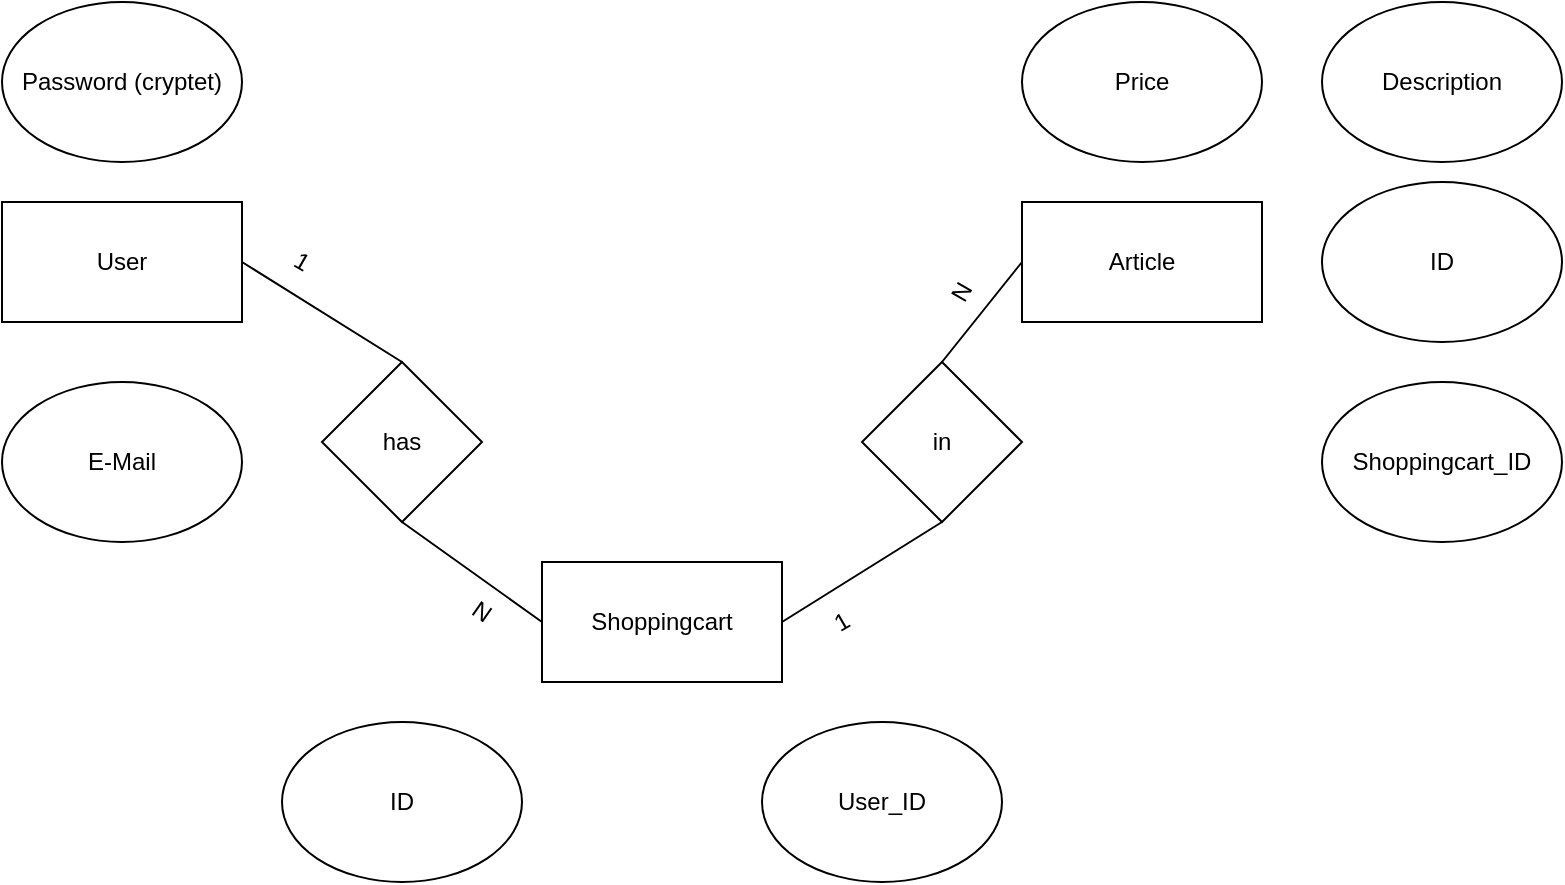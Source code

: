 <mxfile version="26.1.0">
  <diagram name="Seite-1" id="bT81ErxcVuugT8ep3Apz">
    <mxGraphModel dx="1008" dy="569" grid="1" gridSize="10" guides="1" tooltips="1" connect="1" arrows="1" fold="1" page="1" pageScale="1" pageWidth="827" pageHeight="1169" math="0" shadow="0">
      <root>
        <mxCell id="0" />
        <mxCell id="1" parent="0" />
        <mxCell id="f_nbX84_XYO-Rdn2Oq1s-1" value="User" style="rounded=0;whiteSpace=wrap;html=1;" vertex="1" parent="1">
          <mxGeometry x="120" y="140" width="120" height="60" as="geometry" />
        </mxCell>
        <mxCell id="f_nbX84_XYO-Rdn2Oq1s-2" value="Article" style="rounded=0;whiteSpace=wrap;html=1;" vertex="1" parent="1">
          <mxGeometry x="630" y="140" width="120" height="60" as="geometry" />
        </mxCell>
        <mxCell id="f_nbX84_XYO-Rdn2Oq1s-8" value="E-Mail" style="ellipse;whiteSpace=wrap;html=1;" vertex="1" parent="1">
          <mxGeometry x="120" y="230" width="120" height="80" as="geometry" />
        </mxCell>
        <mxCell id="f_nbX84_XYO-Rdn2Oq1s-9" value="Password (cryptet)" style="ellipse;whiteSpace=wrap;html=1;" vertex="1" parent="1">
          <mxGeometry x="120" y="40" width="120" height="80" as="geometry" />
        </mxCell>
        <mxCell id="f_nbX84_XYO-Rdn2Oq1s-12" value="Shoppingcart" style="rounded=0;whiteSpace=wrap;html=1;" vertex="1" parent="1">
          <mxGeometry x="390" y="320" width="120" height="60" as="geometry" />
        </mxCell>
        <mxCell id="f_nbX84_XYO-Rdn2Oq1s-13" value="has" style="rhombus;whiteSpace=wrap;html=1;" vertex="1" parent="1">
          <mxGeometry x="280" y="220" width="80" height="80" as="geometry" />
        </mxCell>
        <mxCell id="f_nbX84_XYO-Rdn2Oq1s-14" value="in" style="rhombus;whiteSpace=wrap;html=1;" vertex="1" parent="1">
          <mxGeometry x="550" y="220" width="80" height="80" as="geometry" />
        </mxCell>
        <mxCell id="f_nbX84_XYO-Rdn2Oq1s-15" value="" style="endArrow=none;html=1;rounded=0;entryX=0.5;entryY=1;entryDx=0;entryDy=0;exitX=0;exitY=0.5;exitDx=0;exitDy=0;" edge="1" parent="1" source="f_nbX84_XYO-Rdn2Oq1s-12" target="f_nbX84_XYO-Rdn2Oq1s-13">
          <mxGeometry width="50" height="50" relative="1" as="geometry">
            <mxPoint x="390" y="320" as="sourcePoint" />
            <mxPoint x="440" y="270" as="targetPoint" />
          </mxGeometry>
        </mxCell>
        <mxCell id="f_nbX84_XYO-Rdn2Oq1s-16" value="" style="endArrow=none;html=1;rounded=0;entryX=1;entryY=0.5;entryDx=0;entryDy=0;exitX=0.5;exitY=0;exitDx=0;exitDy=0;" edge="1" parent="1" source="f_nbX84_XYO-Rdn2Oq1s-13" target="f_nbX84_XYO-Rdn2Oq1s-1">
          <mxGeometry width="50" height="50" relative="1" as="geometry">
            <mxPoint x="400" y="360" as="sourcePoint" />
            <mxPoint x="330" y="310" as="targetPoint" />
          </mxGeometry>
        </mxCell>
        <mxCell id="f_nbX84_XYO-Rdn2Oq1s-17" value="" style="endArrow=none;html=1;rounded=0;entryX=1;entryY=0.5;entryDx=0;entryDy=0;exitX=0.5;exitY=1;exitDx=0;exitDy=0;" edge="1" parent="1" source="f_nbX84_XYO-Rdn2Oq1s-14" target="f_nbX84_XYO-Rdn2Oq1s-12">
          <mxGeometry width="50" height="50" relative="1" as="geometry">
            <mxPoint x="410" y="370" as="sourcePoint" />
            <mxPoint x="340" y="320" as="targetPoint" />
          </mxGeometry>
        </mxCell>
        <mxCell id="f_nbX84_XYO-Rdn2Oq1s-18" value="" style="endArrow=none;html=1;rounded=0;entryX=0.5;entryY=0;entryDx=0;entryDy=0;exitX=0;exitY=0.5;exitDx=0;exitDy=0;" edge="1" parent="1" source="f_nbX84_XYO-Rdn2Oq1s-2" target="f_nbX84_XYO-Rdn2Oq1s-14">
          <mxGeometry width="50" height="50" relative="1" as="geometry">
            <mxPoint x="420" y="380" as="sourcePoint" />
            <mxPoint x="350" y="330" as="targetPoint" />
          </mxGeometry>
        </mxCell>
        <mxCell id="f_nbX84_XYO-Rdn2Oq1s-20" value="1" style="text;html=1;align=center;verticalAlign=middle;whiteSpace=wrap;rounded=0;rotation=30;" vertex="1" parent="1">
          <mxGeometry x="240" y="155" width="60" height="30" as="geometry" />
        </mxCell>
        <mxCell id="f_nbX84_XYO-Rdn2Oq1s-21" value="Price" style="ellipse;whiteSpace=wrap;html=1;" vertex="1" parent="1">
          <mxGeometry x="630" y="40" width="120" height="80" as="geometry" />
        </mxCell>
        <mxCell id="f_nbX84_XYO-Rdn2Oq1s-22" value="ID" style="ellipse;whiteSpace=wrap;html=1;" vertex="1" parent="1">
          <mxGeometry x="780" y="130" width="120" height="80" as="geometry" />
        </mxCell>
        <mxCell id="f_nbX84_XYO-Rdn2Oq1s-23" value="Description" style="ellipse;whiteSpace=wrap;html=1;" vertex="1" parent="1">
          <mxGeometry x="780" y="40" width="120" height="80" as="geometry" />
        </mxCell>
        <mxCell id="f_nbX84_XYO-Rdn2Oq1s-24" value="N" style="text;html=1;align=center;verticalAlign=middle;whiteSpace=wrap;rounded=0;rotation=35;" vertex="1" parent="1">
          <mxGeometry x="330" y="330" width="60" height="30" as="geometry" />
        </mxCell>
        <mxCell id="f_nbX84_XYO-Rdn2Oq1s-25" value="1" style="text;html=1;align=center;verticalAlign=middle;whiteSpace=wrap;rounded=0;rotation=-30;" vertex="1" parent="1">
          <mxGeometry x="510" y="335" width="60" height="30" as="geometry" />
        </mxCell>
        <mxCell id="f_nbX84_XYO-Rdn2Oq1s-26" value="N" style="text;html=1;align=center;verticalAlign=middle;whiteSpace=wrap;rounded=0;rotation=-60;" vertex="1" parent="1">
          <mxGeometry x="570" y="170" width="60" height="30" as="geometry" />
        </mxCell>
        <mxCell id="f_nbX84_XYO-Rdn2Oq1s-29" value="ID" style="ellipse;whiteSpace=wrap;html=1;" vertex="1" parent="1">
          <mxGeometry x="260" y="400" width="120" height="80" as="geometry" />
        </mxCell>
        <mxCell id="f_nbX84_XYO-Rdn2Oq1s-30" value="User_ID" style="ellipse;whiteSpace=wrap;html=1;" vertex="1" parent="1">
          <mxGeometry x="500" y="400" width="120" height="80" as="geometry" />
        </mxCell>
        <mxCell id="f_nbX84_XYO-Rdn2Oq1s-31" value="Shoppingcart_ID" style="ellipse;whiteSpace=wrap;html=1;" vertex="1" parent="1">
          <mxGeometry x="780" y="230" width="120" height="80" as="geometry" />
        </mxCell>
      </root>
    </mxGraphModel>
  </diagram>
</mxfile>
